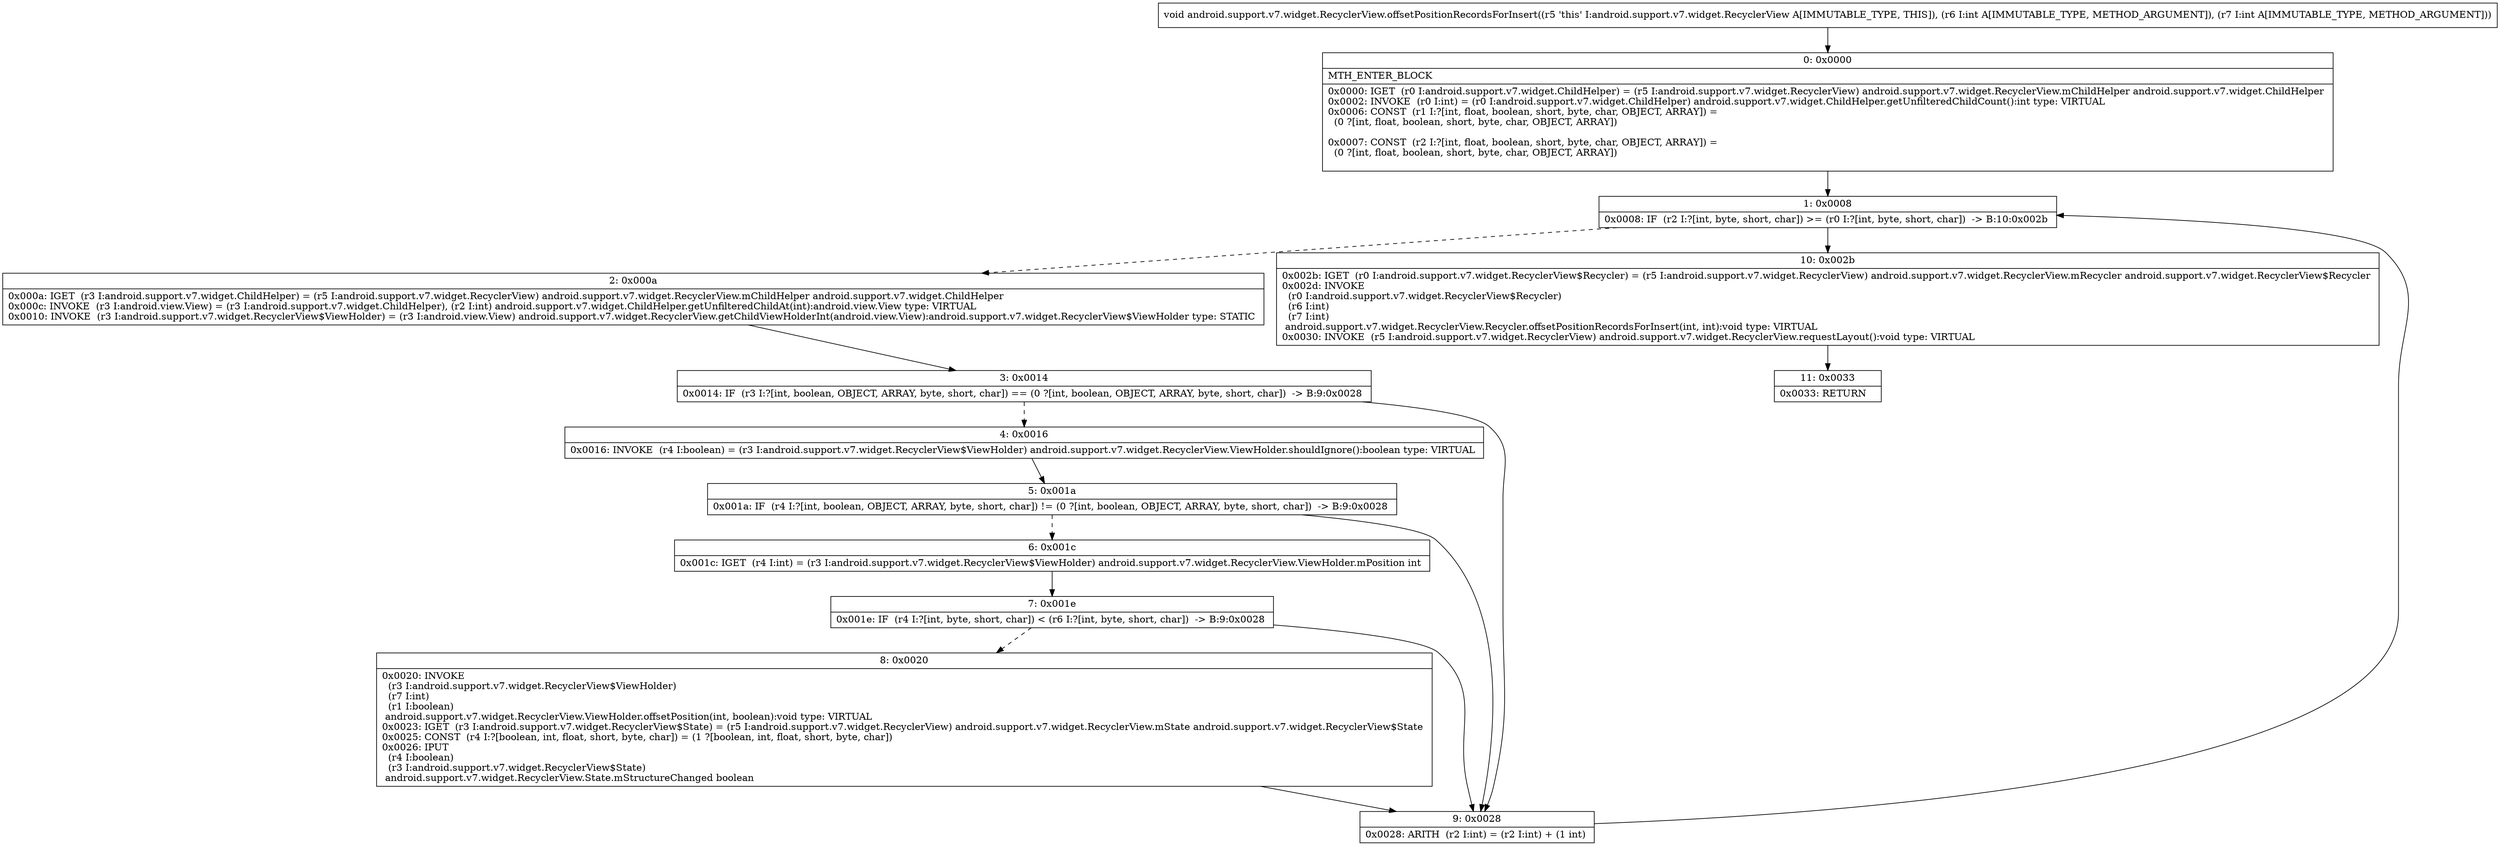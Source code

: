 digraph "CFG forandroid.support.v7.widget.RecyclerView.offsetPositionRecordsForInsert(II)V" {
Node_0 [shape=record,label="{0\:\ 0x0000|MTH_ENTER_BLOCK\l|0x0000: IGET  (r0 I:android.support.v7.widget.ChildHelper) = (r5 I:android.support.v7.widget.RecyclerView) android.support.v7.widget.RecyclerView.mChildHelper android.support.v7.widget.ChildHelper \l0x0002: INVOKE  (r0 I:int) = (r0 I:android.support.v7.widget.ChildHelper) android.support.v7.widget.ChildHelper.getUnfilteredChildCount():int type: VIRTUAL \l0x0006: CONST  (r1 I:?[int, float, boolean, short, byte, char, OBJECT, ARRAY]) = \l  (0 ?[int, float, boolean, short, byte, char, OBJECT, ARRAY])\l \l0x0007: CONST  (r2 I:?[int, float, boolean, short, byte, char, OBJECT, ARRAY]) = \l  (0 ?[int, float, boolean, short, byte, char, OBJECT, ARRAY])\l \l}"];
Node_1 [shape=record,label="{1\:\ 0x0008|0x0008: IF  (r2 I:?[int, byte, short, char]) \>= (r0 I:?[int, byte, short, char])  \-\> B:10:0x002b \l}"];
Node_2 [shape=record,label="{2\:\ 0x000a|0x000a: IGET  (r3 I:android.support.v7.widget.ChildHelper) = (r5 I:android.support.v7.widget.RecyclerView) android.support.v7.widget.RecyclerView.mChildHelper android.support.v7.widget.ChildHelper \l0x000c: INVOKE  (r3 I:android.view.View) = (r3 I:android.support.v7.widget.ChildHelper), (r2 I:int) android.support.v7.widget.ChildHelper.getUnfilteredChildAt(int):android.view.View type: VIRTUAL \l0x0010: INVOKE  (r3 I:android.support.v7.widget.RecyclerView$ViewHolder) = (r3 I:android.view.View) android.support.v7.widget.RecyclerView.getChildViewHolderInt(android.view.View):android.support.v7.widget.RecyclerView$ViewHolder type: STATIC \l}"];
Node_3 [shape=record,label="{3\:\ 0x0014|0x0014: IF  (r3 I:?[int, boolean, OBJECT, ARRAY, byte, short, char]) == (0 ?[int, boolean, OBJECT, ARRAY, byte, short, char])  \-\> B:9:0x0028 \l}"];
Node_4 [shape=record,label="{4\:\ 0x0016|0x0016: INVOKE  (r4 I:boolean) = (r3 I:android.support.v7.widget.RecyclerView$ViewHolder) android.support.v7.widget.RecyclerView.ViewHolder.shouldIgnore():boolean type: VIRTUAL \l}"];
Node_5 [shape=record,label="{5\:\ 0x001a|0x001a: IF  (r4 I:?[int, boolean, OBJECT, ARRAY, byte, short, char]) != (0 ?[int, boolean, OBJECT, ARRAY, byte, short, char])  \-\> B:9:0x0028 \l}"];
Node_6 [shape=record,label="{6\:\ 0x001c|0x001c: IGET  (r4 I:int) = (r3 I:android.support.v7.widget.RecyclerView$ViewHolder) android.support.v7.widget.RecyclerView.ViewHolder.mPosition int \l}"];
Node_7 [shape=record,label="{7\:\ 0x001e|0x001e: IF  (r4 I:?[int, byte, short, char]) \< (r6 I:?[int, byte, short, char])  \-\> B:9:0x0028 \l}"];
Node_8 [shape=record,label="{8\:\ 0x0020|0x0020: INVOKE  \l  (r3 I:android.support.v7.widget.RecyclerView$ViewHolder)\l  (r7 I:int)\l  (r1 I:boolean)\l android.support.v7.widget.RecyclerView.ViewHolder.offsetPosition(int, boolean):void type: VIRTUAL \l0x0023: IGET  (r3 I:android.support.v7.widget.RecyclerView$State) = (r5 I:android.support.v7.widget.RecyclerView) android.support.v7.widget.RecyclerView.mState android.support.v7.widget.RecyclerView$State \l0x0025: CONST  (r4 I:?[boolean, int, float, short, byte, char]) = (1 ?[boolean, int, float, short, byte, char]) \l0x0026: IPUT  \l  (r4 I:boolean)\l  (r3 I:android.support.v7.widget.RecyclerView$State)\l android.support.v7.widget.RecyclerView.State.mStructureChanged boolean \l}"];
Node_9 [shape=record,label="{9\:\ 0x0028|0x0028: ARITH  (r2 I:int) = (r2 I:int) + (1 int) \l}"];
Node_10 [shape=record,label="{10\:\ 0x002b|0x002b: IGET  (r0 I:android.support.v7.widget.RecyclerView$Recycler) = (r5 I:android.support.v7.widget.RecyclerView) android.support.v7.widget.RecyclerView.mRecycler android.support.v7.widget.RecyclerView$Recycler \l0x002d: INVOKE  \l  (r0 I:android.support.v7.widget.RecyclerView$Recycler)\l  (r6 I:int)\l  (r7 I:int)\l android.support.v7.widget.RecyclerView.Recycler.offsetPositionRecordsForInsert(int, int):void type: VIRTUAL \l0x0030: INVOKE  (r5 I:android.support.v7.widget.RecyclerView) android.support.v7.widget.RecyclerView.requestLayout():void type: VIRTUAL \l}"];
Node_11 [shape=record,label="{11\:\ 0x0033|0x0033: RETURN   \l}"];
MethodNode[shape=record,label="{void android.support.v7.widget.RecyclerView.offsetPositionRecordsForInsert((r5 'this' I:android.support.v7.widget.RecyclerView A[IMMUTABLE_TYPE, THIS]), (r6 I:int A[IMMUTABLE_TYPE, METHOD_ARGUMENT]), (r7 I:int A[IMMUTABLE_TYPE, METHOD_ARGUMENT])) }"];
MethodNode -> Node_0;
Node_0 -> Node_1;
Node_1 -> Node_2[style=dashed];
Node_1 -> Node_10;
Node_2 -> Node_3;
Node_3 -> Node_4[style=dashed];
Node_3 -> Node_9;
Node_4 -> Node_5;
Node_5 -> Node_6[style=dashed];
Node_5 -> Node_9;
Node_6 -> Node_7;
Node_7 -> Node_8[style=dashed];
Node_7 -> Node_9;
Node_8 -> Node_9;
Node_9 -> Node_1;
Node_10 -> Node_11;
}

